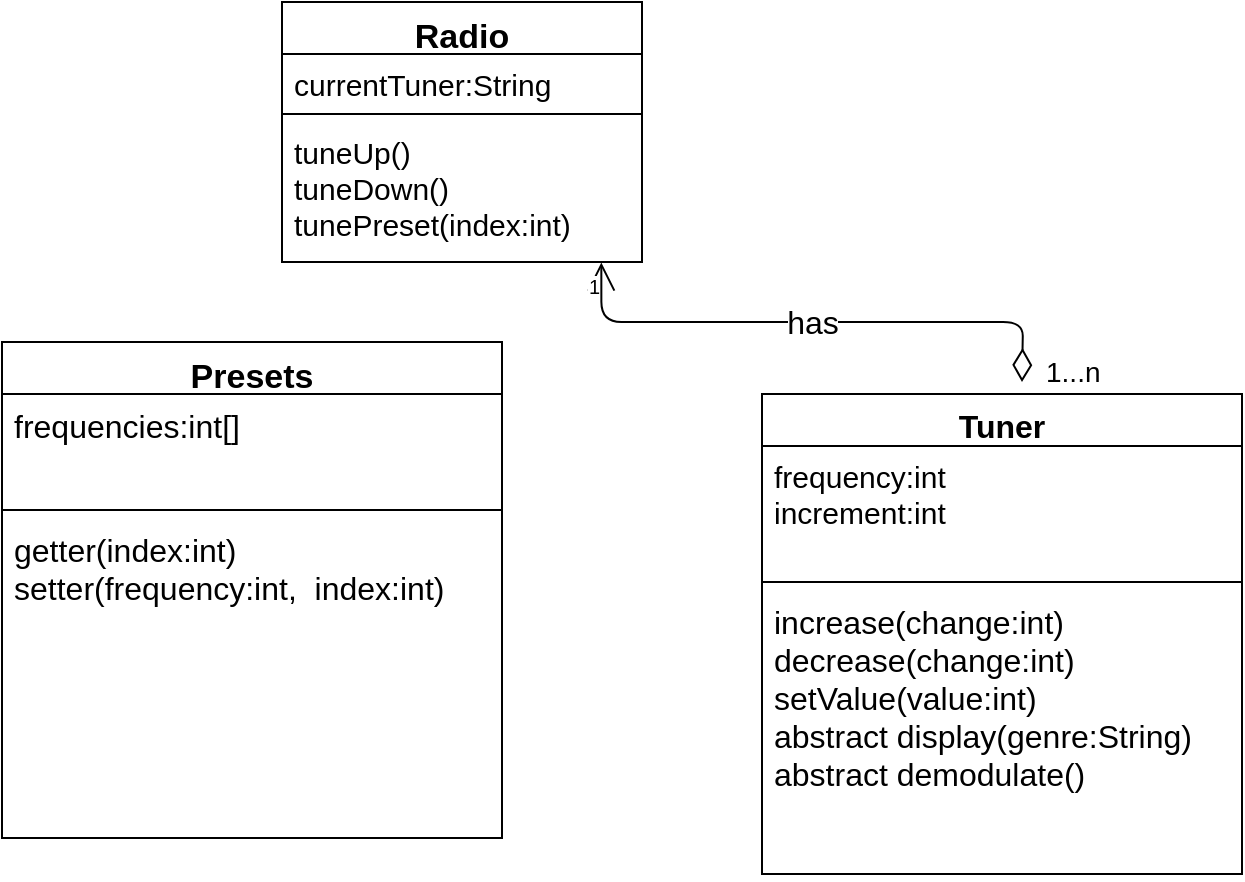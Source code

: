 <mxfile version="10.7.7" type="github"><diagram id="T8z2_azTXrEWy16rTgah" name="Page-1"><mxGraphModel dx="1010" dy="582" grid="1" gridSize="10" guides="1" tooltips="1" connect="1" arrows="1" fold="1" page="1" pageScale="1" pageWidth="827" pageHeight="1169" math="0" shadow="0"><root><mxCell id="0"/><mxCell id="1" parent="0"/><mxCell id="Yj5ZjsQZAm0VVhxr3ezr-6" value="Radio" style="swimlane;fontStyle=1;align=center;verticalAlign=top;childLayout=stackLayout;horizontal=1;startSize=26;horizontalStack=0;resizeParent=1;resizeParentMax=0;resizeLast=0;collapsible=1;marginBottom=0;fontSize=17;" vertex="1" parent="1"><mxGeometry x="280" y="100" width="180" height="130" as="geometry"><mxRectangle x="110" y="210" width="60" height="26" as="alternateBounds"/></mxGeometry></mxCell><mxCell id="Yj5ZjsQZAm0VVhxr3ezr-7" value="currentTuner:String" style="text;strokeColor=none;fillColor=none;align=left;verticalAlign=top;spacingLeft=4;spacingRight=4;overflow=hidden;rotatable=0;points=[[0,0.5],[1,0.5]];portConstraint=eastwest;fontSize=15;" vertex="1" parent="Yj5ZjsQZAm0VVhxr3ezr-6"><mxGeometry y="26" width="180" height="26" as="geometry"/></mxCell><mxCell id="Yj5ZjsQZAm0VVhxr3ezr-8" value="" style="line;strokeWidth=1;fillColor=none;align=left;verticalAlign=middle;spacingTop=-1;spacingLeft=3;spacingRight=3;rotatable=0;labelPosition=right;points=[];portConstraint=eastwest;" vertex="1" parent="Yj5ZjsQZAm0VVhxr3ezr-6"><mxGeometry y="52" width="180" height="8" as="geometry"/></mxCell><mxCell id="Yj5ZjsQZAm0VVhxr3ezr-9" value="tuneUp()&#10;tuneDown()&#10;tunePreset(index:int)" style="text;strokeColor=none;fillColor=none;align=left;verticalAlign=top;spacingLeft=4;spacingRight=4;overflow=hidden;rotatable=0;points=[[0,0.5],[1,0.5]];portConstraint=eastwest;fontSize=15;" vertex="1" parent="Yj5ZjsQZAm0VVhxr3ezr-6"><mxGeometry y="60" width="180" height="70" as="geometry"/></mxCell><mxCell id="Yj5ZjsQZAm0VVhxr3ezr-10" value="Presets" style="swimlane;fontStyle=1;align=center;verticalAlign=top;childLayout=stackLayout;horizontal=1;startSize=26;horizontalStack=0;resizeParent=1;resizeParentMax=0;resizeLast=0;collapsible=1;marginBottom=0;fontSize=17;" vertex="1" parent="1"><mxGeometry x="140" y="270" width="250" height="248" as="geometry"/></mxCell><mxCell id="Yj5ZjsQZAm0VVhxr3ezr-11" value="frequencies:int[]&#10;&#10;" style="text;strokeColor=none;fillColor=none;align=left;verticalAlign=top;spacingLeft=4;spacingRight=4;overflow=hidden;rotatable=0;points=[[0,0.5],[1,0.5]];portConstraint=eastwest;fontSize=16;" vertex="1" parent="Yj5ZjsQZAm0VVhxr3ezr-10"><mxGeometry y="26" width="250" height="54" as="geometry"/></mxCell><mxCell id="Yj5ZjsQZAm0VVhxr3ezr-12" value="" style="line;strokeWidth=1;fillColor=none;align=left;verticalAlign=middle;spacingTop=-1;spacingLeft=3;spacingRight=3;rotatable=0;labelPosition=right;points=[];portConstraint=eastwest;" vertex="1" parent="Yj5ZjsQZAm0VVhxr3ezr-10"><mxGeometry y="80" width="250" height="8" as="geometry"/></mxCell><mxCell id="Yj5ZjsQZAm0VVhxr3ezr-13" value="getter(index:int)&#10;setter(frequency:int,  index:int)&#10;" style="text;strokeColor=none;fillColor=none;align=left;verticalAlign=top;spacingLeft=4;spacingRight=4;overflow=hidden;rotatable=0;points=[[0,0.5],[1,0.5]];portConstraint=eastwest;fontSize=16;" vertex="1" parent="Yj5ZjsQZAm0VVhxr3ezr-10"><mxGeometry y="88" width="250" height="160" as="geometry"/></mxCell><mxCell id="Yj5ZjsQZAm0VVhxr3ezr-22" value="Tuner" style="swimlane;fontStyle=1;align=center;verticalAlign=top;childLayout=stackLayout;horizontal=1;startSize=26;horizontalStack=0;resizeParent=1;resizeParentMax=0;resizeLast=0;collapsible=1;marginBottom=0;fontSize=16;" vertex="1" parent="1"><mxGeometry x="520" y="296" width="240" height="240" as="geometry"/></mxCell><mxCell id="Yj5ZjsQZAm0VVhxr3ezr-23" value="frequency:int&#10;increment:int&#10;&#10;" style="text;strokeColor=none;fillColor=none;align=left;verticalAlign=top;spacingLeft=4;spacingRight=4;overflow=hidden;rotatable=0;points=[[0,0.5],[1,0.5]];portConstraint=eastwest;fontSize=15;" vertex="1" parent="Yj5ZjsQZAm0VVhxr3ezr-22"><mxGeometry y="26" width="240" height="64" as="geometry"/></mxCell><mxCell id="Yj5ZjsQZAm0VVhxr3ezr-24" value="" style="line;strokeWidth=1;fillColor=none;align=left;verticalAlign=middle;spacingTop=-1;spacingLeft=3;spacingRight=3;rotatable=0;labelPosition=right;points=[];portConstraint=eastwest;" vertex="1" parent="Yj5ZjsQZAm0VVhxr3ezr-22"><mxGeometry y="90" width="240" height="8" as="geometry"/></mxCell><mxCell id="Yj5ZjsQZAm0VVhxr3ezr-25" value="increase(change:int)&#10;decrease(change:int)&#10;setValue(value:int)&#10;abstract display(genre:String)&#10;abstract demodulate()" style="text;strokeColor=none;fillColor=none;align=left;verticalAlign=top;spacingLeft=4;spacingRight=4;overflow=hidden;rotatable=0;points=[[0,0.5],[1,0.5]];portConstraint=eastwest;fontSize=16;" vertex="1" parent="Yj5ZjsQZAm0VVhxr3ezr-22"><mxGeometry y="98" width="240" height="142" as="geometry"/></mxCell><mxCell id="Yj5ZjsQZAm0VVhxr3ezr-26" value="has" style="endArrow=open;html=1;endSize=12;startArrow=diamondThin;startSize=14;startFill=0;edgeStyle=orthogonalEdgeStyle;fontSize=16;entryX=0.887;entryY=1.003;entryDx=0;entryDy=0;entryPerimeter=0;" edge="1" parent="1" target="Yj5ZjsQZAm0VVhxr3ezr-9"><mxGeometry relative="1" as="geometry"><mxPoint x="650" y="290" as="sourcePoint"/><mxPoint x="300" y="590" as="targetPoint"/></mxGeometry></mxCell><mxCell id="Yj5ZjsQZAm0VVhxr3ezr-27" value="&lt;font style=&quot;font-size: 14px&quot;&gt;1...n&lt;/font&gt;" style="resizable=0;html=1;align=left;verticalAlign=top;labelBackgroundColor=#ffffff;fontSize=10;" connectable="0" vertex="1" parent="Yj5ZjsQZAm0VVhxr3ezr-26"><mxGeometry x="-1" relative="1" as="geometry"><mxPoint x="10" y="-20" as="offset"/></mxGeometry></mxCell><mxCell id="Yj5ZjsQZAm0VVhxr3ezr-28" value="1" style="resizable=0;html=1;align=right;verticalAlign=top;labelBackgroundColor=#ffffff;fontSize=10;" connectable="0" vertex="1" parent="Yj5ZjsQZAm0VVhxr3ezr-26"><mxGeometry x="1" relative="1" as="geometry"/></mxCell></root></mxGraphModel></diagram></mxfile>